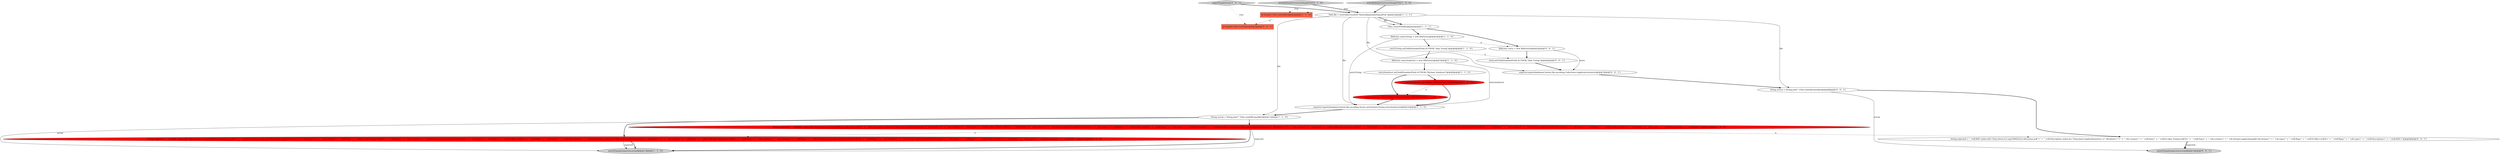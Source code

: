 digraph {
13 [style = filled, label = "String expected = \" <rdf:RDF xmlns:rdf=\"http://www.w3.org/1999/02/22-rdf-syntax-ns#\">\" + \" <rdf:Description xmlns:dc=\"http://purl.org/dc/elements/1.1/\" rdf:about=\"\">\" + \" <dc:creator>\" + \" <rdf:Seq>\" + \" <rdf:li>Alan Turing</rdf:li>\" + \" </rdf:Seq>\" + \" </dc:creator>\" + \" <dc:format>application/pdf</dc:format>\" + \" <dc:type>\" + \" <rdf:Bag>\" + \" <rdf:li>Misc</rdf:li>\" + \" </rdf:Bag>\" + \" </dc:type>\" + \" </rdf:Description>\" + \" <rdf:Description xmlns:dc=\"http://purl.org/dc/elements/1.1/\" rdf:about=\"\">\" + \" <dc:creator>\" + \" <rdf:Seq>\" + \" <rdf:li>Michael Armbrust</rdf:li>\" + \" </rdf:Seq>\" + \" </dc:creator>\" + \" <dc:relation>\" + \" <rdf:Bag>\" + \" <rdf:li>bibtex/citationkey/Armbrust2010</rdf:li>\" + \" </rdf:Bag>\" + \" </dc:relation>\" + \" <dc:format>application/pdf</dc:format>\" + \" <dc:type>\" + \" <rdf:Bag>\" + \" <rdf:li>Misc</rdf:li>\" + \" </rdf:Bag>\" + \" </dc:type>\" + \" </rdf:Description>\" + \" </rdf:RDF>\"@@@12@@@['0', '1', '0']", fillcolor = red, shape = ellipse image = "AAA1AAABBB2BBB"];
0 [style = filled, label = "entryTuring.setField(StandardField.AUTHOR,\"Alan Turing\")@@@6@@@['1', '1', '0']", fillcolor = white, shape = ellipse image = "AAA0AAABBB1BBB"];
23 [style = filled, label = "exporter.export(databaseContext,file,encoding,Collections.singletonList(entry))@@@7@@@['0', '0', '1']", fillcolor = white, shape = ellipse image = "AAA0AAABBB3BBB"];
3 [style = filled, label = "assertEquals(expected,actual)@@@13@@@['1', '1', '0']", fillcolor = lightgray, shape = ellipse image = "AAA0AAABBB1BBB"];
5 [style = filled, label = "Path file = testFolder.resolve(\"ThisIsARandomlyNamedFile\")@@@3@@@['1', '1', '1']", fillcolor = white, shape = ellipse image = "AAA0AAABBB1BBB"];
1 [style = filled, label = "exporter.export(databaseContext,file,encoding,Arrays.asList(entryTuring,entryArmbrust))@@@10@@@['1', '1', '0']", fillcolor = white, shape = ellipse image = "AAA0AAABBB1BBB"];
18 [style = filled, label = "entry.setField(StandardField.AUTHOR,\"Alan Turing\")@@@6@@@['0', '0', '1']", fillcolor = white, shape = ellipse image = "AAA0AAABBB3BBB"];
8 [style = filled, label = "String expected = \" <rdf:RDF xmlns:rdf=\"http://www.w3.org/1999/02/22-rdf-syntax-ns#\">\" + \" <rdf:Description xmlns:dc=\"http://purl.org/dc/elements/1.1/\" rdf:about=\"\">\" + \" <dc:creator>\" + \" <rdf:Seq>\" + \" <rdf:li>Alan Turing</rdf:li>\" + \" </rdf:Seq>\" + \" </dc:creator>\" + \" <dc:format>application/pdf</dc:format>\" + \" <dc:type>\" + \" <rdf:Bag>\" + \" <rdf:li>Misc</rdf:li>\" + \" </rdf:Bag>\" + \" </dc:type>\" + \" </rdf:Description>\" + \" <rdf:Description xmlns:dc=\"http://purl.org/dc/elements/1.1/\" rdf:about=\"\">\" + \" <dc:creator>\" + \" <rdf:Seq>\" + \" <rdf:li>Michael Armbrust</rdf:li>\" + \" </rdf:Seq>\" + \" </dc:creator>\" + \" <dc:relation>\" + \" <rdf:Bag>\" + \" <rdf:li>bibtex/bibtexkey/Armbrust2010</rdf:li>\" + \" </rdf:Bag>\" + \" </dc:relation>\" + \" <dc:format>application/pdf</dc:format>\" + \" <dc:type>\" + \" <rdf:Bag>\" + \" <rdf:li>Misc</rdf:li>\" + \" </rdf:Bag>\" + \" </dc:type>\" + \" </rdf:Description>\" + \" </rdf:RDF>\"@@@12@@@['1', '0', '0']", fillcolor = red, shape = ellipse image = "AAA1AAABBB1BBB"];
19 [style = filled, label = "assertEquals(expected,actual)@@@10@@@['0', '0', '1']", fillcolor = lightgray, shape = ellipse image = "AAA0AAABBB3BBB"];
15 [style = filled, label = "entryArmbrust.setCitationKey(\"Armbrust2010\")@@@9@@@['0', '1', '0']", fillcolor = red, shape = ellipse image = "AAA1AAABBB2BBB"];
9 [style = filled, label = "@TempDir Path testFolder@@@2@@@['1', '1', '0']", fillcolor = tomato, shape = box image = "AAA0AAABBB1BBB"];
11 [style = filled, label = "Files.createFile(file)@@@4@@@['1', '1', '1']", fillcolor = white, shape = ellipse image = "AAA0AAABBB1BBB"];
22 [style = filled, label = "String expected = \" <rdf:RDF xmlns:rdf=\"http://www.w3.org/1999/02/22-rdf-syntax-ns#\">\" + \" <rdf:Description xmlns:dc=\"http://purl.org/dc/elements/1.1/\" rdf:about=\"\">\" + \" <dc:creator>\" + \" <rdf:Seq>\" + \" <rdf:li>Alan Turing</rdf:li>\" + \" </rdf:Seq>\" + \" </dc:creator>\" + \" <dc:format>application/pdf</dc:format>\" + \" <dc:type>\" + \" <rdf:Bag>\" + \" <rdf:li>Misc</rdf:li>\" + \" </rdf:Bag>\" + \" </dc:type>\" + \" </rdf:Description>\" + \" </rdf:RDF>\"@@@9@@@['0', '0', '1']", fillcolor = white, shape = ellipse image = "AAA0AAABBB3BBB"];
12 [style = filled, label = "String actual = String.join(\"\",Files.readAllLines(file))@@@11@@@['1', '1', '0']", fillcolor = white, shape = ellipse image = "AAA0AAABBB1BBB"];
14 [style = filled, label = "writeMultipleEntriesInASingleFile['0', '1', '0']", fillcolor = lightgray, shape = diamond image = "AAA0AAABBB2BBB"];
10 [style = filled, label = "BibEntry entryTuring = new BibEntry()@@@5@@@['1', '1', '0']", fillcolor = white, shape = ellipse image = "AAA0AAABBB1BBB"];
16 [style = filled, label = "exportSingleEntry['0', '0', '1']", fillcolor = lightgray, shape = diamond image = "AAA0AAABBB3BBB"];
21 [style = filled, label = "String actual = String.join(\"\",Files.readAllLines(file))@@@8@@@['0', '0', '1']", fillcolor = white, shape = ellipse image = "AAA0AAABBB3BBB"];
6 [style = filled, label = "entryArmbrust.setCiteKey(\"Armbrust2010\")@@@9@@@['1', '0', '0']", fillcolor = red, shape = ellipse image = "AAA1AAABBB1BBB"];
17 [style = filled, label = "BibEntry entry = new BibEntry()@@@5@@@['0', '0', '1']", fillcolor = white, shape = ellipse image = "AAA0AAABBB3BBB"];
7 [style = filled, label = "BibEntry entryArmbrust = new BibEntry()@@@7@@@['1', '1', '0']", fillcolor = white, shape = ellipse image = "AAA0AAABBB1BBB"];
20 [style = filled, label = "@TempDir Path testFolder@@@2@@@['0', '0', '1']", fillcolor = tomato, shape = box image = "AAA0AAABBB3BBB"];
4 [style = filled, label = "writeMultipleEntriesInASingleFile['1', '0', '0']", fillcolor = lightgray, shape = diamond image = "AAA0AAABBB1BBB"];
2 [style = filled, label = "entryArmbrust.setField(StandardField.AUTHOR,\"Michael Armbrust\")@@@8@@@['1', '1', '0']", fillcolor = white, shape = ellipse image = "AAA0AAABBB1BBB"];
9->20 [style = dashed, label="0"];
22->19 [style = solid, label="expected"];
18->23 [style = bold, label=""];
22->19 [style = bold, label=""];
2->6 [style = bold, label=""];
8->3 [style = solid, label="expected"];
5->12 [style = solid, label="file"];
8->3 [style = bold, label=""];
14->5 [style = bold, label=""];
16->20 [style = dotted, label="true"];
12->3 [style = solid, label="actual"];
10->1 [style = solid, label="entryTuring"];
5->1 [style = solid, label="file"];
21->19 [style = solid, label="actual"];
8->13 [style = dashed, label="0"];
0->7 [style = bold, label=""];
17->23 [style = solid, label="entry"];
6->1 [style = bold, label=""];
12->13 [style = bold, label=""];
8->22 [style = dashed, label="0"];
13->3 [style = bold, label=""];
23->21 [style = bold, label=""];
6->15 [style = dashed, label="0"];
21->22 [style = bold, label=""];
11->10 [style = bold, label=""];
7->2 [style = bold, label=""];
12->8 [style = bold, label=""];
10->0 [style = bold, label=""];
13->3 [style = solid, label="expected"];
2->15 [style = bold, label=""];
5->21 [style = solid, label="file"];
10->17 [style = dashed, label="0"];
1->12 [style = bold, label=""];
16->5 [style = bold, label=""];
7->1 [style = solid, label="entryArmbrust"];
11->17 [style = bold, label=""];
0->18 [style = dashed, label="0"];
5->11 [style = bold, label=""];
14->9 [style = dotted, label="true"];
4->9 [style = dotted, label="true"];
4->5 [style = bold, label=""];
5->11 [style = solid, label="file"];
17->18 [style = bold, label=""];
5->23 [style = solid, label="file"];
15->1 [style = bold, label=""];
}
